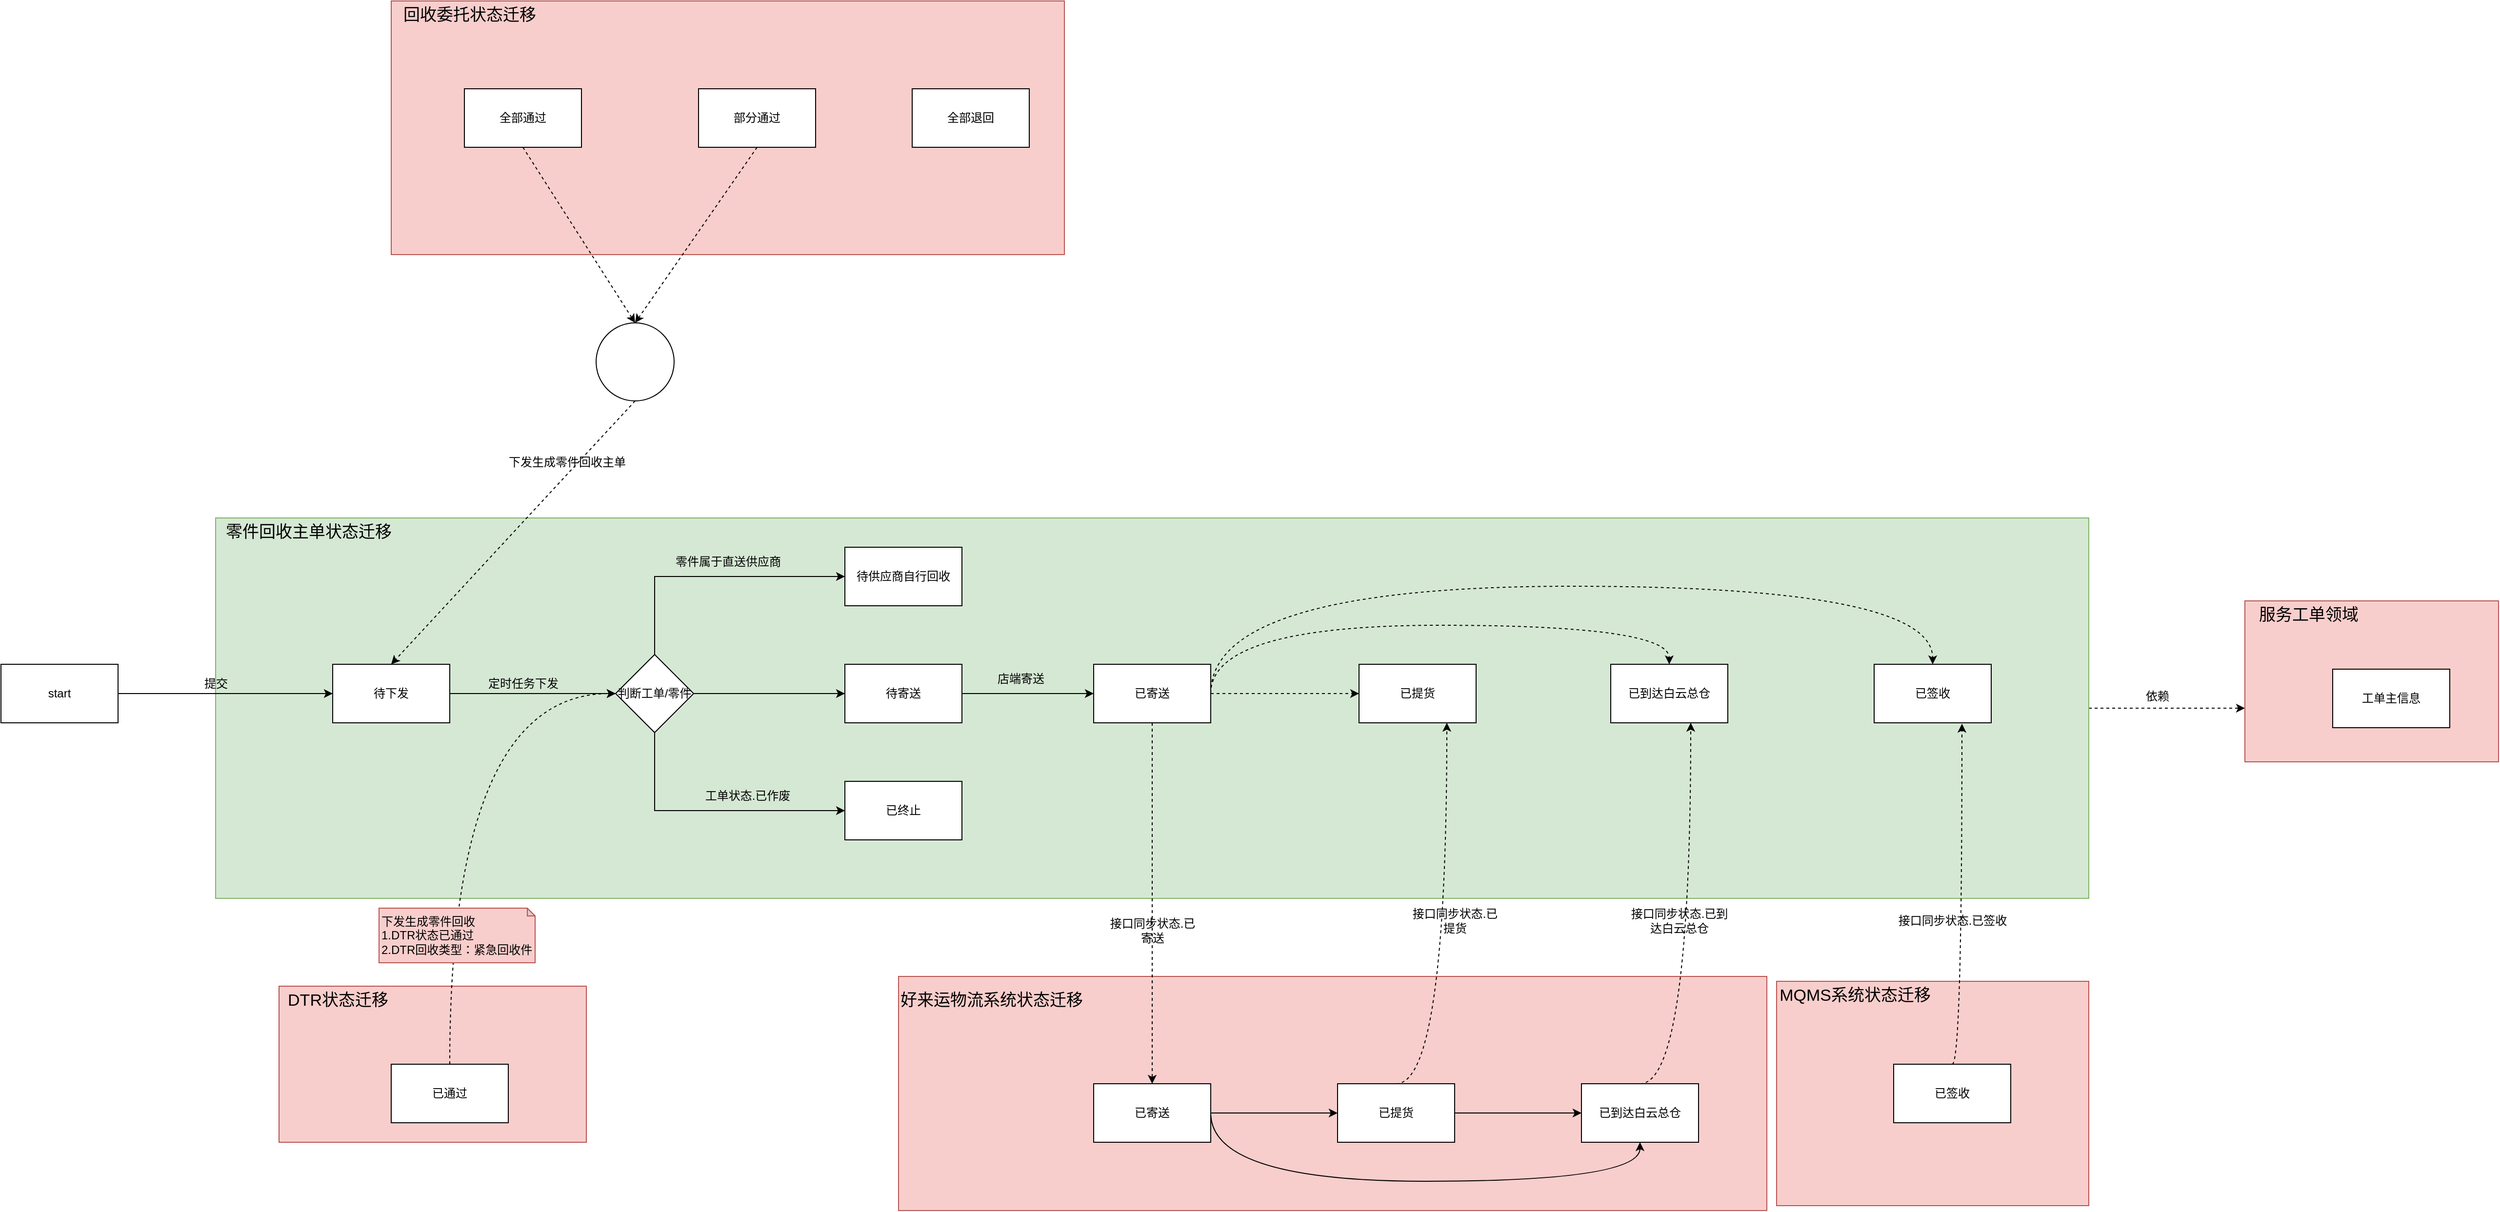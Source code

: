 <mxfile version="24.2.3" type="github">
  <diagram id="C5RBs43oDa-KdzZeNtuy" name="Page-1">
    <mxGraphModel dx="1866" dy="1695" grid="1" gridSize="10" guides="1" tooltips="1" connect="1" arrows="1" fold="1" page="1" pageScale="1" pageWidth="827" pageHeight="1169" background="none" math="0" shadow="0">
      <root>
        <mxCell id="WIyWlLk6GJQsqaUBKTNV-0" />
        <mxCell id="WIyWlLk6GJQsqaUBKTNV-1" parent="WIyWlLk6GJQsqaUBKTNV-0" />
        <mxCell id="wVPLwSVuaTRjPJKXqYtX-100" style="edgeStyle=orthogonalEdgeStyle;rounded=0;orthogonalLoop=1;jettySize=auto;html=1;exitX=1;exitY=0.5;exitDx=0;exitDy=0;dashed=1;" edge="1" parent="WIyWlLk6GJQsqaUBKTNV-1" source="wVPLwSVuaTRjPJKXqYtX-40" target="wVPLwSVuaTRjPJKXqYtX-96">
          <mxGeometry relative="1" as="geometry">
            <Array as="points">
              <mxPoint x="1760" y="235" />
              <mxPoint x="1760" y="235" />
            </Array>
          </mxGeometry>
        </mxCell>
        <mxCell id="wVPLwSVuaTRjPJKXqYtX-40" value="" style="rounded=0;whiteSpace=wrap;html=1;fillColor=#d5e8d4;strokeColor=#82b366;" vertex="1" parent="WIyWlLk6GJQsqaUBKTNV-1">
          <mxGeometry x="-300" y="40" width="1920" height="390" as="geometry" />
        </mxCell>
        <mxCell id="wVPLwSVuaTRjPJKXqYtX-50" style="edgeStyle=orthogonalEdgeStyle;rounded=0;orthogonalLoop=1;jettySize=auto;html=1;exitX=1;exitY=0.5;exitDx=0;exitDy=0;" edge="1" parent="WIyWlLk6GJQsqaUBKTNV-1" source="wVPLwSVuaTRjPJKXqYtX-41" target="wVPLwSVuaTRjPJKXqYtX-43">
          <mxGeometry relative="1" as="geometry" />
        </mxCell>
        <mxCell id="wVPLwSVuaTRjPJKXqYtX-41" value="待下发" style="rounded=0;whiteSpace=wrap;html=1;" vertex="1" parent="WIyWlLk6GJQsqaUBKTNV-1">
          <mxGeometry x="-180" y="190" width="120" height="60" as="geometry" />
        </mxCell>
        <mxCell id="wVPLwSVuaTRjPJKXqYtX-42" value="待供应商自行回收" style="whiteSpace=wrap;html=1;" vertex="1" parent="WIyWlLk6GJQsqaUBKTNV-1">
          <mxGeometry x="345" y="70" width="120" height="60" as="geometry" />
        </mxCell>
        <mxCell id="wVPLwSVuaTRjPJKXqYtX-51" style="edgeStyle=orthogonalEdgeStyle;rounded=0;orthogonalLoop=1;jettySize=auto;html=1;exitX=1;exitY=0.5;exitDx=0;exitDy=0;entryX=0;entryY=0.5;entryDx=0;entryDy=0;" edge="1" parent="WIyWlLk6GJQsqaUBKTNV-1" source="wVPLwSVuaTRjPJKXqYtX-43" target="wVPLwSVuaTRjPJKXqYtX-44">
          <mxGeometry relative="1" as="geometry" />
        </mxCell>
        <mxCell id="wVPLwSVuaTRjPJKXqYtX-52" style="edgeStyle=orthogonalEdgeStyle;rounded=0;orthogonalLoop=1;jettySize=auto;html=1;exitX=0.5;exitY=0;exitDx=0;exitDy=0;entryX=0;entryY=0.5;entryDx=0;entryDy=0;" edge="1" parent="WIyWlLk6GJQsqaUBKTNV-1" source="wVPLwSVuaTRjPJKXqYtX-43" target="wVPLwSVuaTRjPJKXqYtX-42">
          <mxGeometry relative="1" as="geometry" />
        </mxCell>
        <mxCell id="wVPLwSVuaTRjPJKXqYtX-53" style="edgeStyle=orthogonalEdgeStyle;rounded=0;orthogonalLoop=1;jettySize=auto;html=1;exitX=0.5;exitY=1;exitDx=0;exitDy=0;entryX=0;entryY=0.5;entryDx=0;entryDy=0;" edge="1" parent="WIyWlLk6GJQsqaUBKTNV-1" source="wVPLwSVuaTRjPJKXqYtX-43" target="wVPLwSVuaTRjPJKXqYtX-45">
          <mxGeometry relative="1" as="geometry" />
        </mxCell>
        <mxCell id="wVPLwSVuaTRjPJKXqYtX-43" value="判断工单/零件" style="rhombus;whiteSpace=wrap;html=1;" vertex="1" parent="WIyWlLk6GJQsqaUBKTNV-1">
          <mxGeometry x="110" y="180" width="80" height="80" as="geometry" />
        </mxCell>
        <mxCell id="wVPLwSVuaTRjPJKXqYtX-54" style="edgeStyle=orthogonalEdgeStyle;rounded=0;orthogonalLoop=1;jettySize=auto;html=1;exitX=1;exitY=0.5;exitDx=0;exitDy=0;" edge="1" parent="WIyWlLk6GJQsqaUBKTNV-1" source="wVPLwSVuaTRjPJKXqYtX-44" target="wVPLwSVuaTRjPJKXqYtX-46">
          <mxGeometry relative="1" as="geometry" />
        </mxCell>
        <mxCell id="wVPLwSVuaTRjPJKXqYtX-44" value="待寄送" style="whiteSpace=wrap;html=1;" vertex="1" parent="WIyWlLk6GJQsqaUBKTNV-1">
          <mxGeometry x="345" y="190" width="120" height="60" as="geometry" />
        </mxCell>
        <mxCell id="wVPLwSVuaTRjPJKXqYtX-45" value="已终止" style="whiteSpace=wrap;html=1;" vertex="1" parent="WIyWlLk6GJQsqaUBKTNV-1">
          <mxGeometry x="345" y="310" width="120" height="60" as="geometry" />
        </mxCell>
        <mxCell id="wVPLwSVuaTRjPJKXqYtX-55" style="edgeStyle=orthogonalEdgeStyle;rounded=0;orthogonalLoop=1;jettySize=auto;html=1;exitX=1;exitY=0.5;exitDx=0;exitDy=0;dashed=1;" edge="1" parent="WIyWlLk6GJQsqaUBKTNV-1" source="wVPLwSVuaTRjPJKXqYtX-46" target="wVPLwSVuaTRjPJKXqYtX-47">
          <mxGeometry relative="1" as="geometry" />
        </mxCell>
        <mxCell id="wVPLwSVuaTRjPJKXqYtX-56" style="edgeStyle=orthogonalEdgeStyle;rounded=0;orthogonalLoop=1;jettySize=auto;html=1;exitX=1;exitY=0.5;exitDx=0;exitDy=0;dashed=1;curved=1;" edge="1" parent="WIyWlLk6GJQsqaUBKTNV-1" source="wVPLwSVuaTRjPJKXqYtX-46" target="wVPLwSVuaTRjPJKXqYtX-48">
          <mxGeometry relative="1" as="geometry">
            <Array as="points">
              <mxPoint x="720" y="150" />
              <mxPoint x="1190" y="150" />
            </Array>
          </mxGeometry>
        </mxCell>
        <mxCell id="wVPLwSVuaTRjPJKXqYtX-57" style="edgeStyle=orthogonalEdgeStyle;rounded=0;orthogonalLoop=1;jettySize=auto;html=1;exitX=1;exitY=0.5;exitDx=0;exitDy=0;dashed=1;curved=1;" edge="1" parent="WIyWlLk6GJQsqaUBKTNV-1" source="wVPLwSVuaTRjPJKXqYtX-46" target="wVPLwSVuaTRjPJKXqYtX-49">
          <mxGeometry relative="1" as="geometry">
            <Array as="points">
              <mxPoint x="720" y="110" />
              <mxPoint x="1460" y="110" />
            </Array>
          </mxGeometry>
        </mxCell>
        <mxCell id="wVPLwSVuaTRjPJKXqYtX-46" value="已寄送" style="whiteSpace=wrap;html=1;" vertex="1" parent="WIyWlLk6GJQsqaUBKTNV-1">
          <mxGeometry x="600" y="190" width="120" height="60" as="geometry" />
        </mxCell>
        <mxCell id="wVPLwSVuaTRjPJKXqYtX-47" value="已提货" style="whiteSpace=wrap;html=1;" vertex="1" parent="WIyWlLk6GJQsqaUBKTNV-1">
          <mxGeometry x="872" y="190" width="120" height="60" as="geometry" />
        </mxCell>
        <mxCell id="wVPLwSVuaTRjPJKXqYtX-48" value="已到达白云总仓" style="whiteSpace=wrap;html=1;" vertex="1" parent="WIyWlLk6GJQsqaUBKTNV-1">
          <mxGeometry x="1130" y="190" width="120" height="60" as="geometry" />
        </mxCell>
        <mxCell id="wVPLwSVuaTRjPJKXqYtX-49" value="已签收" style="whiteSpace=wrap;html=1;" vertex="1" parent="WIyWlLk6GJQsqaUBKTNV-1">
          <mxGeometry x="1400" y="190" width="120" height="60" as="geometry" />
        </mxCell>
        <mxCell id="wVPLwSVuaTRjPJKXqYtX-58" value="定时任务下发" style="text;html=1;align=center;verticalAlign=middle;resizable=0;points=[];autosize=1;strokeColor=none;fillColor=none;" vertex="1" parent="WIyWlLk6GJQsqaUBKTNV-1">
          <mxGeometry x="-35" y="195" width="100" height="30" as="geometry" />
        </mxCell>
        <mxCell id="wVPLwSVuaTRjPJKXqYtX-59" value="零件属于直送供应商" style="text;html=1;align=center;verticalAlign=middle;resizable=0;points=[];autosize=1;strokeColor=none;fillColor=none;" vertex="1" parent="WIyWlLk6GJQsqaUBKTNV-1">
          <mxGeometry x="160" y="70" width="130" height="30" as="geometry" />
        </mxCell>
        <mxCell id="wVPLwSVuaTRjPJKXqYtX-60" value="工单状态.已作废" style="text;html=1;align=center;verticalAlign=middle;resizable=0;points=[];autosize=1;strokeColor=none;fillColor=none;" vertex="1" parent="WIyWlLk6GJQsqaUBKTNV-1">
          <mxGeometry x="190" y="310" width="110" height="30" as="geometry" />
        </mxCell>
        <mxCell id="wVPLwSVuaTRjPJKXqYtX-62" value="店端寄送" style="text;html=1;align=center;verticalAlign=middle;resizable=0;points=[];autosize=1;strokeColor=none;fillColor=none;" vertex="1" parent="WIyWlLk6GJQsqaUBKTNV-1">
          <mxGeometry x="490" y="190" width="70" height="30" as="geometry" />
        </mxCell>
        <mxCell id="wVPLwSVuaTRjPJKXqYtX-63" value="零件回收主单状态迁移" style="text;html=1;align=center;verticalAlign=middle;resizable=0;points=[];autosize=1;strokeColor=none;fillColor=none;fontSize=17;" vertex="1" parent="WIyWlLk6GJQsqaUBKTNV-1">
          <mxGeometry x="-300" y="40" width="190" height="30" as="geometry" />
        </mxCell>
        <mxCell id="wVPLwSVuaTRjPJKXqYtX-64" value="" style="rounded=0;whiteSpace=wrap;html=1;fillColor=#f8cecc;strokeColor=#b85450;" vertex="1" parent="WIyWlLk6GJQsqaUBKTNV-1">
          <mxGeometry x="400" y="510" width="890" height="240" as="geometry" />
        </mxCell>
        <mxCell id="wVPLwSVuaTRjPJKXqYtX-65" value="好来运物流系统状态迁移" style="text;html=1;align=center;verticalAlign=middle;resizable=0;points=[];autosize=1;strokeColor=none;fillColor=none;fontSize=17;" vertex="1" parent="WIyWlLk6GJQsqaUBKTNV-1">
          <mxGeometry x="390" y="520" width="210" height="30" as="geometry" />
        </mxCell>
        <mxCell id="wVPLwSVuaTRjPJKXqYtX-79" style="edgeStyle=orthogonalEdgeStyle;rounded=0;orthogonalLoop=1;jettySize=auto;html=1;exitX=1;exitY=0.5;exitDx=0;exitDy=0;" edge="1" parent="WIyWlLk6GJQsqaUBKTNV-1" source="wVPLwSVuaTRjPJKXqYtX-67" target="wVPLwSVuaTRjPJKXqYtX-68">
          <mxGeometry relative="1" as="geometry" />
        </mxCell>
        <mxCell id="wVPLwSVuaTRjPJKXqYtX-81" style="edgeStyle=orthogonalEdgeStyle;rounded=0;orthogonalLoop=1;jettySize=auto;html=1;exitX=0.5;exitY=0;exitDx=0;exitDy=0;entryX=0.75;entryY=1;entryDx=0;entryDy=0;curved=1;dashed=1;startArrow=none;startFill=0;" edge="1" parent="WIyWlLk6GJQsqaUBKTNV-1" source="wVPLwSVuaTRjPJKXqYtX-67" target="wVPLwSVuaTRjPJKXqYtX-47">
          <mxGeometry relative="1" as="geometry">
            <Array as="points">
              <mxPoint x="962" y="620" />
            </Array>
          </mxGeometry>
        </mxCell>
        <mxCell id="wVPLwSVuaTRjPJKXqYtX-67" value="已提货" style="whiteSpace=wrap;html=1;" vertex="1" parent="WIyWlLk6GJQsqaUBKTNV-1">
          <mxGeometry x="850" y="620" width="120" height="60" as="geometry" />
        </mxCell>
        <mxCell id="wVPLwSVuaTRjPJKXqYtX-68" value="已到达白云总仓" style="whiteSpace=wrap;html=1;" vertex="1" parent="WIyWlLk6GJQsqaUBKTNV-1">
          <mxGeometry x="1100" y="620" width="120" height="60" as="geometry" />
        </mxCell>
        <mxCell id="wVPLwSVuaTRjPJKXqYtX-69" value="" style="rounded=0;whiteSpace=wrap;html=1;fillColor=#f8cecc;strokeColor=#b85450;" vertex="1" parent="WIyWlLk6GJQsqaUBKTNV-1">
          <mxGeometry x="1300" y="515" width="320" height="230" as="geometry" />
        </mxCell>
        <mxCell id="wVPLwSVuaTRjPJKXqYtX-70" value="MQMS系统状态迁移" style="text;html=1;align=center;verticalAlign=middle;resizable=0;points=[];autosize=1;strokeColor=none;fillColor=none;fontSize=17;" vertex="1" parent="WIyWlLk6GJQsqaUBKTNV-1">
          <mxGeometry x="1290" y="515" width="180" height="30" as="geometry" />
        </mxCell>
        <mxCell id="wVPLwSVuaTRjPJKXqYtX-71" value="已签收" style="whiteSpace=wrap;html=1;" vertex="1" parent="WIyWlLk6GJQsqaUBKTNV-1">
          <mxGeometry x="1420" y="600" width="120" height="60" as="geometry" />
        </mxCell>
        <mxCell id="wVPLwSVuaTRjPJKXqYtX-78" style="edgeStyle=orthogonalEdgeStyle;rounded=0;orthogonalLoop=1;jettySize=auto;html=1;exitX=1;exitY=0.5;exitDx=0;exitDy=0;entryX=0;entryY=0.5;entryDx=0;entryDy=0;" edge="1" parent="WIyWlLk6GJQsqaUBKTNV-1" source="wVPLwSVuaTRjPJKXqYtX-72" target="wVPLwSVuaTRjPJKXqYtX-67">
          <mxGeometry relative="1" as="geometry" />
        </mxCell>
        <mxCell id="wVPLwSVuaTRjPJKXqYtX-80" style="edgeStyle=orthogonalEdgeStyle;rounded=0;orthogonalLoop=1;jettySize=auto;html=1;exitX=1;exitY=0.5;exitDx=0;exitDy=0;curved=1;" edge="1" parent="WIyWlLk6GJQsqaUBKTNV-1" source="wVPLwSVuaTRjPJKXqYtX-72" target="wVPLwSVuaTRjPJKXqYtX-68">
          <mxGeometry relative="1" as="geometry">
            <Array as="points">
              <mxPoint x="720" y="720" />
              <mxPoint x="1160" y="720" />
            </Array>
          </mxGeometry>
        </mxCell>
        <mxCell id="wVPLwSVuaTRjPJKXqYtX-72" value="已寄送" style="whiteSpace=wrap;html=1;" vertex="1" parent="WIyWlLk6GJQsqaUBKTNV-1">
          <mxGeometry x="600" y="620" width="120" height="60" as="geometry" />
        </mxCell>
        <mxCell id="wVPLwSVuaTRjPJKXqYtX-82" value="接口同步状态.&lt;span style=&quot;text-wrap: wrap;&quot;&gt;已提货&lt;/span&gt;" style="text;html=1;align=center;verticalAlign=middle;resizable=0;points=[];autosize=1;strokeColor=none;fillColor=none;" vertex="1" parent="WIyWlLk6GJQsqaUBKTNV-1">
          <mxGeometry x="905" y="438" width="130" height="30" as="geometry" />
        </mxCell>
        <mxCell id="wVPLwSVuaTRjPJKXqYtX-83" style="edgeStyle=orthogonalEdgeStyle;rounded=0;orthogonalLoop=1;jettySize=auto;html=1;exitX=0.5;exitY=0;exitDx=0;exitDy=0;entryX=0.75;entryY=1;entryDx=0;entryDy=0;curved=1;dashed=1;" edge="1" parent="WIyWlLk6GJQsqaUBKTNV-1">
          <mxGeometry relative="1" as="geometry">
            <mxPoint x="1160" y="620" as="sourcePoint" />
            <mxPoint x="1212" y="250" as="targetPoint" />
            <Array as="points">
              <mxPoint x="1212" y="620" />
            </Array>
          </mxGeometry>
        </mxCell>
        <mxCell id="wVPLwSVuaTRjPJKXqYtX-84" value="接口同步状态.已&lt;span style=&quot;text-wrap: wrap;&quot;&gt;到达白云总仓&lt;/span&gt;" style="text;html=1;align=center;verticalAlign=middle;resizable=0;points=[];autosize=1;strokeColor=none;fillColor=none;" vertex="1" parent="WIyWlLk6GJQsqaUBKTNV-1">
          <mxGeometry x="1110" y="438" width="180" height="30" as="geometry" />
        </mxCell>
        <mxCell id="wVPLwSVuaTRjPJKXqYtX-85" style="edgeStyle=orthogonalEdgeStyle;rounded=0;orthogonalLoop=1;jettySize=auto;html=1;exitX=0.5;exitY=0;exitDx=0;exitDy=0;curved=1;dashed=1;" edge="1" parent="WIyWlLk6GJQsqaUBKTNV-1">
          <mxGeometry relative="1" as="geometry">
            <mxPoint x="1480" y="600" as="sourcePoint" />
            <mxPoint x="1490" y="251" as="targetPoint" />
            <Array as="points">
              <mxPoint x="1490" y="600" />
            </Array>
          </mxGeometry>
        </mxCell>
        <mxCell id="wVPLwSVuaTRjPJKXqYtX-86" style="edgeStyle=orthogonalEdgeStyle;rounded=0;orthogonalLoop=1;jettySize=auto;html=1;exitX=0.5;exitY=1;exitDx=0;exitDy=0;dashed=1;" edge="1" parent="WIyWlLk6GJQsqaUBKTNV-1" source="wVPLwSVuaTRjPJKXqYtX-46" target="wVPLwSVuaTRjPJKXqYtX-72">
          <mxGeometry relative="1" as="geometry" />
        </mxCell>
        <mxCell id="wVPLwSVuaTRjPJKXqYtX-87" value="&lt;span style=&quot;color: rgba(0, 0, 0, 0); font-family: monospace; font-size: 0px; text-align: start;&quot;&gt;%3CmxGraphModel%3E%3Croot%3E%3CmxCell%20id%3D%220%22%2F%3E%3CmxCell%20id%3D%221%22%20parent%3D%220%22%2F%3E%3CmxCell%20id%3D%222%22%20value%3D%22%E6%8E%A5%E5%8F%A3%E5%90%8C%E6%AD%A5%E7%8A%B6%E6%80%81.%26lt%3Bspan%20style%3D%26quot%3Btext-wrap%3A%20wrap%3B%26quot%3B%26gt%3B%E5%B7%B2%E6%8F%90%E8%B4%A7%26lt%3B%2Fspan%26gt%3B%22%20style%3D%22text%3Bhtml%3D1%3Balign%3Dcenter%3BverticalAlign%3Dmiddle%3Bresizable%3D0%3Bpoints%3D%5B%5D%3Bautosize%3D1%3BstrokeColor%3Dnone%3BfillColor%3Dnone%3B%22%20vertex%3D%221%22%20parent%3D%221%22%3E%3CmxGeometry%20x%3D%22905%22%20y%3D%22438%22%20width%3D%22130%22%20height%3D%2230%22%20as%3D%22geometry%22%2F%3E%3C%2FmxCell%3E%3C%2Froot%3E%3C%2FmxGraphModel%3E&lt;/span&gt;" style="text;html=1;align=center;verticalAlign=middle;resizable=0;points=[];autosize=1;strokeColor=none;fillColor=none;" vertex="1" parent="WIyWlLk6GJQsqaUBKTNV-1">
          <mxGeometry x="650" y="438" width="20" height="30" as="geometry" />
        </mxCell>
        <mxCell id="wVPLwSVuaTRjPJKXqYtX-88" value="接口同步状态.已签收" style="text;html=1;align=center;verticalAlign=middle;resizable=0;points=[];autosize=1;strokeColor=none;fillColor=none;" vertex="1" parent="WIyWlLk6GJQsqaUBKTNV-1">
          <mxGeometry x="1415" y="438" width="130" height="30" as="geometry" />
        </mxCell>
        <mxCell id="wVPLwSVuaTRjPJKXqYtX-92" value="接口同步状态.&lt;span style=&quot;text-wrap: wrap;&quot;&gt;已寄送&lt;/span&gt;" style="text;html=1;align=center;verticalAlign=middle;resizable=0;points=[];autosize=1;strokeColor=none;fillColor=none;" vertex="1" parent="WIyWlLk6GJQsqaUBKTNV-1">
          <mxGeometry x="595" y="448" width="130" height="30" as="geometry" />
        </mxCell>
        <mxCell id="wVPLwSVuaTRjPJKXqYtX-96" value="" style="rounded=0;whiteSpace=wrap;html=1;fillColor=#f8cecc;strokeColor=#b85450;" vertex="1" parent="WIyWlLk6GJQsqaUBKTNV-1">
          <mxGeometry x="1780" y="125" width="260" height="165" as="geometry" />
        </mxCell>
        <mxCell id="wVPLwSVuaTRjPJKXqYtX-97" value="服务工单领域" style="text;html=1;align=center;verticalAlign=middle;resizable=0;points=[];autosize=1;strokeColor=none;fillColor=none;fontSize=17;" vertex="1" parent="WIyWlLk6GJQsqaUBKTNV-1">
          <mxGeometry x="1780" y="125" width="130" height="30" as="geometry" />
        </mxCell>
        <mxCell id="wVPLwSVuaTRjPJKXqYtX-99" value="工单主信息" style="rounded=0;whiteSpace=wrap;html=1;" vertex="1" parent="WIyWlLk6GJQsqaUBKTNV-1">
          <mxGeometry x="1870" y="195" width="120" height="60" as="geometry" />
        </mxCell>
        <mxCell id="wVPLwSVuaTRjPJKXqYtX-101" value="依赖" style="text;html=1;align=center;verticalAlign=middle;resizable=0;points=[];autosize=1;strokeColor=none;fillColor=none;" vertex="1" parent="WIyWlLk6GJQsqaUBKTNV-1">
          <mxGeometry x="1665" y="208" width="50" height="30" as="geometry" />
        </mxCell>
        <mxCell id="wVPLwSVuaTRjPJKXqYtX-102" value="" style="rounded=0;whiteSpace=wrap;html=1;fillColor=#f8cecc;strokeColor=#b85450;" vertex="1" parent="WIyWlLk6GJQsqaUBKTNV-1">
          <mxGeometry x="-120" y="-490" width="690" height="260" as="geometry" />
        </mxCell>
        <mxCell id="wVPLwSVuaTRjPJKXqYtX-103" value="回收委托状态迁移" style="text;html=1;align=center;verticalAlign=middle;resizable=0;points=[];autosize=1;strokeColor=none;fillColor=none;fontSize=17;" vertex="1" parent="WIyWlLk6GJQsqaUBKTNV-1">
          <mxGeometry x="-120" y="-490" width="160" height="30" as="geometry" />
        </mxCell>
        <mxCell id="wVPLwSVuaTRjPJKXqYtX-104" value="全部通过" style="rounded=0;whiteSpace=wrap;html=1;" vertex="1" parent="WIyWlLk6GJQsqaUBKTNV-1">
          <mxGeometry x="-45" y="-400" width="120" height="60" as="geometry" />
        </mxCell>
        <mxCell id="wVPLwSVuaTRjPJKXqYtX-113" style="rounded=0;orthogonalLoop=1;jettySize=auto;html=1;exitX=0.5;exitY=1;exitDx=0;exitDy=0;entryX=0.5;entryY=0;entryDx=0;entryDy=0;dashed=1;" edge="1" parent="WIyWlLk6GJQsqaUBKTNV-1" source="wVPLwSVuaTRjPJKXqYtX-105" target="wVPLwSVuaTRjPJKXqYtX-110">
          <mxGeometry relative="1" as="geometry" />
        </mxCell>
        <mxCell id="wVPLwSVuaTRjPJKXqYtX-105" value="部分通过" style="rounded=0;whiteSpace=wrap;html=1;" vertex="1" parent="WIyWlLk6GJQsqaUBKTNV-1">
          <mxGeometry x="195" y="-400" width="120" height="60" as="geometry" />
        </mxCell>
        <mxCell id="wVPLwSVuaTRjPJKXqYtX-114" style="rounded=0;orthogonalLoop=1;jettySize=auto;html=1;exitX=0.5;exitY=1;exitDx=0;exitDy=0;dashed=1;entryX=0.5;entryY=0;entryDx=0;entryDy=0;" edge="1" parent="WIyWlLk6GJQsqaUBKTNV-1" source="wVPLwSVuaTRjPJKXqYtX-110" target="wVPLwSVuaTRjPJKXqYtX-41">
          <mxGeometry relative="1" as="geometry" />
        </mxCell>
        <mxCell id="wVPLwSVuaTRjPJKXqYtX-110" value="" style="ellipse;whiteSpace=wrap;html=1;aspect=fixed;" vertex="1" parent="WIyWlLk6GJQsqaUBKTNV-1">
          <mxGeometry x="90" y="-160" width="80" height="80" as="geometry" />
        </mxCell>
        <mxCell id="wVPLwSVuaTRjPJKXqYtX-112" style="rounded=0;orthogonalLoop=1;jettySize=auto;html=1;exitX=0.5;exitY=1;exitDx=0;exitDy=0;entryX=0.5;entryY=0;entryDx=0;entryDy=0;dashed=1;" edge="1" parent="WIyWlLk6GJQsqaUBKTNV-1" source="wVPLwSVuaTRjPJKXqYtX-104" target="wVPLwSVuaTRjPJKXqYtX-110">
          <mxGeometry relative="1" as="geometry" />
        </mxCell>
        <mxCell id="wVPLwSVuaTRjPJKXqYtX-116" style="edgeStyle=orthogonalEdgeStyle;rounded=0;orthogonalLoop=1;jettySize=auto;html=1;exitX=1;exitY=0.5;exitDx=0;exitDy=0;" edge="1" parent="WIyWlLk6GJQsqaUBKTNV-1" source="wVPLwSVuaTRjPJKXqYtX-115" target="wVPLwSVuaTRjPJKXqYtX-41">
          <mxGeometry relative="1" as="geometry" />
        </mxCell>
        <mxCell id="wVPLwSVuaTRjPJKXqYtX-115" value="start" style="rounded=0;whiteSpace=wrap;html=1;" vertex="1" parent="WIyWlLk6GJQsqaUBKTNV-1">
          <mxGeometry x="-520" y="190" width="120" height="60" as="geometry" />
        </mxCell>
        <mxCell id="wVPLwSVuaTRjPJKXqYtX-117" value="提交" style="text;html=1;align=center;verticalAlign=middle;resizable=0;points=[];autosize=1;strokeColor=none;fillColor=none;" vertex="1" parent="WIyWlLk6GJQsqaUBKTNV-1">
          <mxGeometry x="-325" y="195" width="50" height="30" as="geometry" />
        </mxCell>
        <mxCell id="wVPLwSVuaTRjPJKXqYtX-120" value="下发生成零件回收主单" style="text;html=1;align=center;verticalAlign=middle;resizable=0;points=[];autosize=1;strokeColor=none;fillColor=none;" vertex="1" parent="WIyWlLk6GJQsqaUBKTNV-1">
          <mxGeometry x="-10" y="-32" width="140" height="30" as="geometry" />
        </mxCell>
        <mxCell id="wVPLwSVuaTRjPJKXqYtX-122" value="全部退回" style="rounded=0;whiteSpace=wrap;html=1;" vertex="1" parent="WIyWlLk6GJQsqaUBKTNV-1">
          <mxGeometry x="414" y="-400" width="120" height="60" as="geometry" />
        </mxCell>
        <mxCell id="wVPLwSVuaTRjPJKXqYtX-123" value="" style="rounded=0;whiteSpace=wrap;html=1;fillColor=#f8cecc;strokeColor=#b85450;" vertex="1" parent="WIyWlLk6GJQsqaUBKTNV-1">
          <mxGeometry x="-235" y="520" width="315" height="160" as="geometry" />
        </mxCell>
        <mxCell id="wVPLwSVuaTRjPJKXqYtX-124" value="DTR状态迁移" style="text;html=1;align=center;verticalAlign=middle;resizable=0;points=[];autosize=1;strokeColor=none;fillColor=none;fontSize=17;" vertex="1" parent="WIyWlLk6GJQsqaUBKTNV-1">
          <mxGeometry x="-240" y="520" width="130" height="30" as="geometry" />
        </mxCell>
        <mxCell id="wVPLwSVuaTRjPJKXqYtX-129" style="edgeStyle=orthogonalEdgeStyle;rounded=0;orthogonalLoop=1;jettySize=auto;html=1;exitX=0.5;exitY=0;exitDx=0;exitDy=0;entryX=0;entryY=0.5;entryDx=0;entryDy=0;curved=1;dashed=1;" edge="1" parent="WIyWlLk6GJQsqaUBKTNV-1" source="wVPLwSVuaTRjPJKXqYtX-125" target="wVPLwSVuaTRjPJKXqYtX-43">
          <mxGeometry relative="1" as="geometry" />
        </mxCell>
        <mxCell id="wVPLwSVuaTRjPJKXqYtX-125" value="已通过" style="rounded=0;whiteSpace=wrap;html=1;" vertex="1" parent="WIyWlLk6GJQsqaUBKTNV-1">
          <mxGeometry x="-120" y="600" width="120" height="60" as="geometry" />
        </mxCell>
        <mxCell id="wVPLwSVuaTRjPJKXqYtX-130" value="下发生成零件回收&lt;br&gt;1.DTR状态已通过&lt;br&gt;2.DTR回收类型：紧急回收件" style="shape=note;whiteSpace=wrap;html=1;backgroundOutline=1;darkOpacity=0.05;align=left;fillColor=#f8cecc;strokeColor=#b85450;size=8;" vertex="1" parent="WIyWlLk6GJQsqaUBKTNV-1">
          <mxGeometry x="-132.5" y="440" width="160" height="56" as="geometry" />
        </mxCell>
      </root>
    </mxGraphModel>
  </diagram>
</mxfile>
